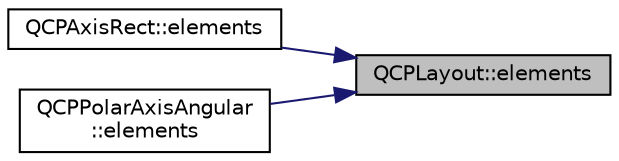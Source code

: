 digraph "QCPLayout::elements"
{
 // LATEX_PDF_SIZE
  edge [fontname="Helvetica",fontsize="10",labelfontname="Helvetica",labelfontsize="10"];
  node [fontname="Helvetica",fontsize="10",shape=record];
  rankdir="RL";
  Node1 [label="QCPLayout::elements",height=0.2,width=0.4,color="black", fillcolor="grey75", style="filled", fontcolor="black",tooltip=" "];
  Node1 -> Node2 [dir="back",color="midnightblue",fontsize="10",style="solid",fontname="Helvetica"];
  Node2 [label="QCPAxisRect::elements",height=0.2,width=0.4,color="black", fillcolor="white", style="filled",URL="$classQCPAxisRect.html#a3aee067fd105f2fa8de9eb8024435ac5",tooltip=" "];
  Node1 -> Node3 [dir="back",color="midnightblue",fontsize="10",style="solid",fontname="Helvetica"];
  Node3 [label="QCPPolarAxisAngular\l::elements",height=0.2,width=0.4,color="black", fillcolor="white", style="filled",URL="$classQCPPolarAxisAngular.html#a95fa9af1bcb033be5c394ec2767b000e",tooltip=" "];
}
